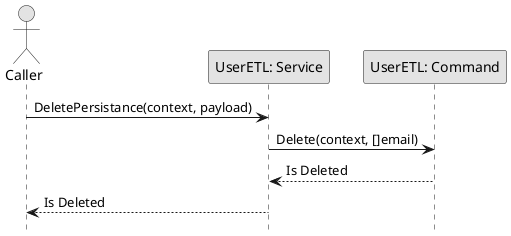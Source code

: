 @startuml DeleteUserETL

skinparam ConditionStyle hline
skinparam Monochrome true
skinparam Shadowing false
hide footbox

actor Caller
participant "UserETL: Service" as UserETLService
participant "UserETL: Command" as UserETLCommand

Caller->UserETLService: DeletePersistance(context, payload)
UserETLService->UserETLCommand: Delete(context, []email)
UserETLCommand-->UserETLService: Is Deleted
UserETLService-->Caller: Is Deleted

@enduml